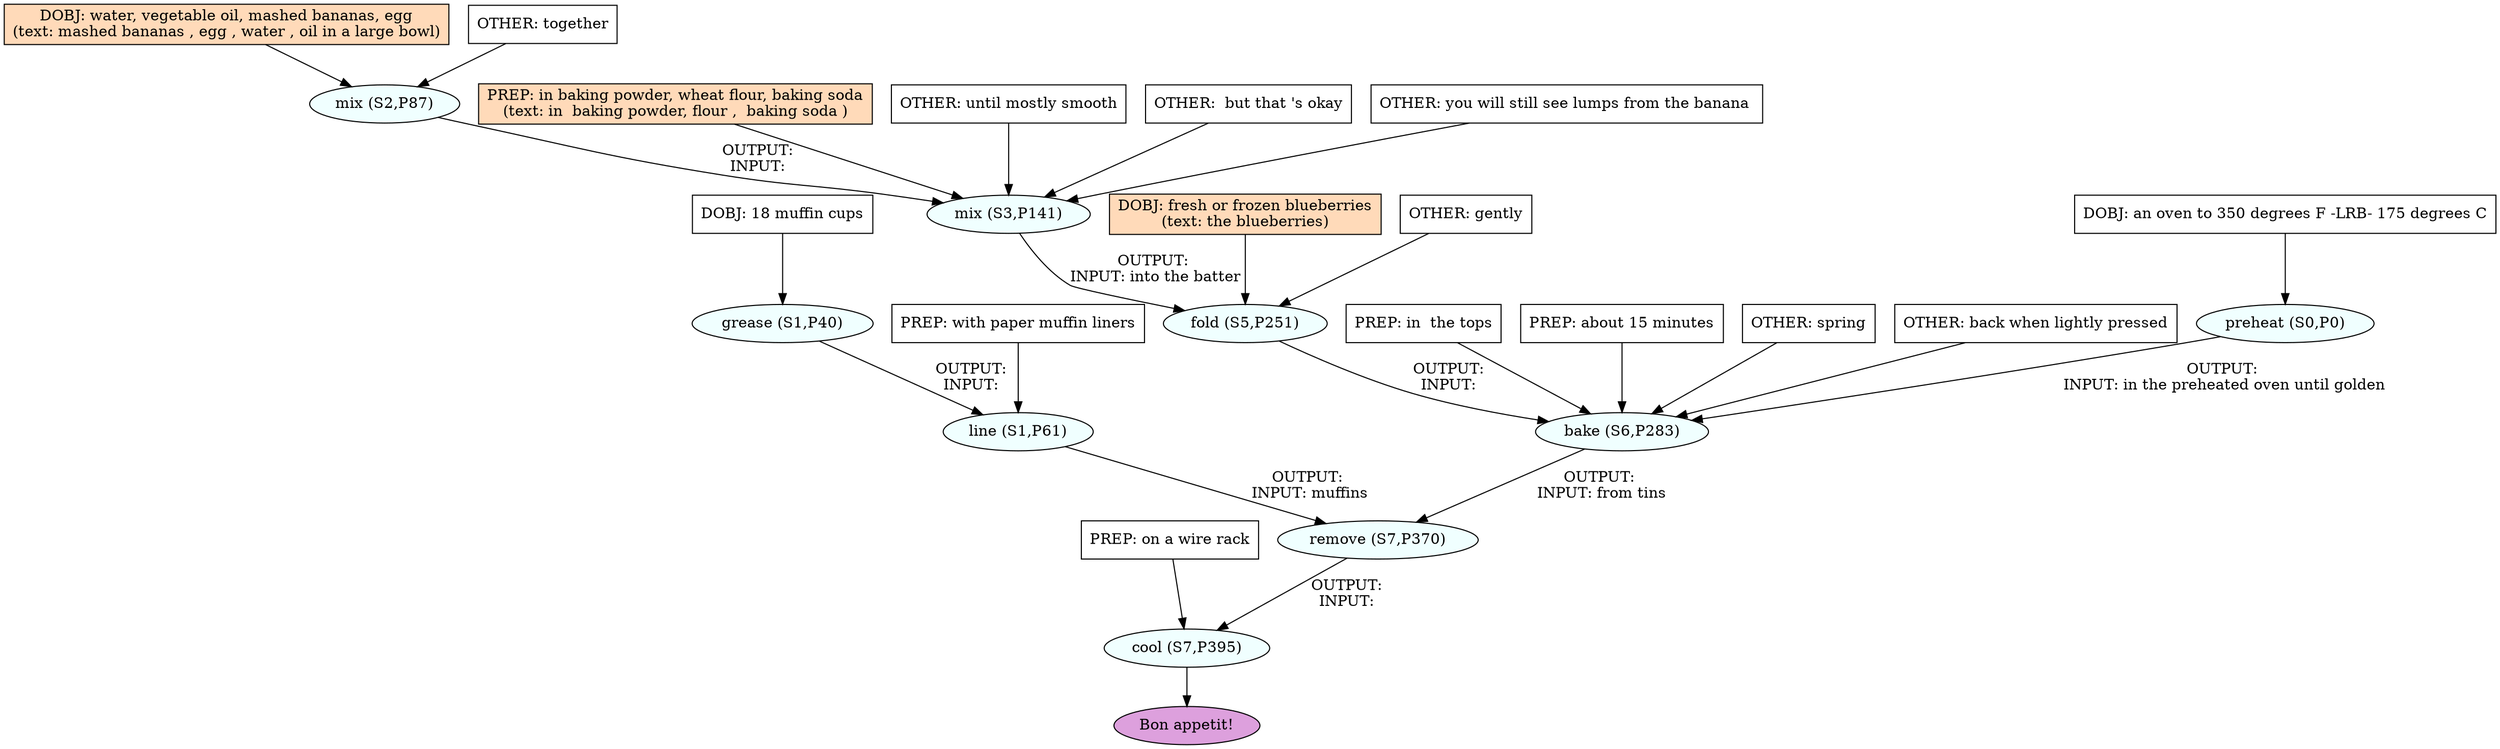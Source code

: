 digraph recipe {
E0[label="preheat (S0,P0)", shape=oval, style=filled, fillcolor=azure]
E1[label="grease (S1,P40)", shape=oval, style=filled, fillcolor=azure]
E2[label="line (S1,P61)", shape=oval, style=filled, fillcolor=azure]
E3[label="mix (S2,P87)", shape=oval, style=filled, fillcolor=azure]
E4[label="mix (S3,P141)", shape=oval, style=filled, fillcolor=azure]
E5[label="fold (S5,P251)", shape=oval, style=filled, fillcolor=azure]
E6[label="bake (S6,P283)", shape=oval, style=filled, fillcolor=azure]
E7[label="remove (S7,P370)", shape=oval, style=filled, fillcolor=azure]
E8[label="cool (S7,P395)", shape=oval, style=filled, fillcolor=azure]
D0[label="DOBJ: an oven to 350 degrees F -LRB- 175 degrees C", shape=box, style=filled, fillcolor=white]
D0 -> E0
D1[label="DOBJ: 18 muffin cups", shape=box, style=filled, fillcolor=white]
D1 -> E1
D3[label="DOBJ: water, vegetable oil, mashed bananas, egg
(text: mashed bananas , egg , water , oil in a large bowl)", shape=box, style=filled, fillcolor=peachpuff]
D3 -> E3
O3_0[label="OTHER: together", shape=box, style=filled, fillcolor=white]
O3_0 -> E3
E1 -> E2 [label="OUTPUT: 
INPUT: "]
P2_0_0[label="PREP: with paper muffin liners", shape=box, style=filled, fillcolor=white]
P2_0_0 -> E2
E3 -> E4 [label="OUTPUT: 
INPUT: "]
P4_0_ing[label="PREP: in baking powder, wheat flour, baking soda
(text: in  baking powder, flour ,  baking soda )", shape=box, style=filled, fillcolor=peachpuff]
P4_0_ing -> E4
O4_0_0[label="OTHER: until mostly smooth", shape=box, style=filled, fillcolor=white]
O4_0_0 -> E4
O4_1_0[label="OTHER:  but that 's okay", shape=box, style=filled, fillcolor=white]
O4_1_0 -> E4
O4_1_1[label="OTHER: you will still see lumps from the banana ", shape=box, style=filled, fillcolor=white]
O4_1_1 -> E4
D5_ing[label="DOBJ: fresh or frozen blueberries
(text: the blueberries)", shape=box, style=filled, fillcolor=peachpuff]
D5_ing -> E5
E4 -> E5 [label="OUTPUT: 
INPUT: into the batter"]
O5_0_0[label="OTHER: gently", shape=box, style=filled, fillcolor=white]
O5_0_0 -> E5
E5 -> E6 [label="OUTPUT: 
INPUT: "]
E0 -> E6 [label="OUTPUT: 
INPUT: in the preheated oven until golden"]
P6_0_1[label="PREP: in  the tops", shape=box, style=filled, fillcolor=white]
P6_0_1 -> E6
P6_1_0[label="PREP: about 15 minutes", shape=box, style=filled, fillcolor=white]
P6_1_0 -> E6
O6_0_0[label="OTHER: spring", shape=box, style=filled, fillcolor=white]
O6_0_0 -> E6
O6_1_0[label="OTHER: back when lightly pressed", shape=box, style=filled, fillcolor=white]
O6_1_0 -> E6
E2 -> E7 [label="OUTPUT: 
INPUT: muffins"]
E6 -> E7 [label="OUTPUT: 
INPUT: from tins"]
E7 -> E8 [label="OUTPUT: 
INPUT: "]
P8_0_0[label="PREP: on a wire rack", shape=box, style=filled, fillcolor=white]
P8_0_0 -> E8
EOR[label="Bon appetit!", shape=oval, style=filled, fillcolor=plum]
E8 -> EOR
}
